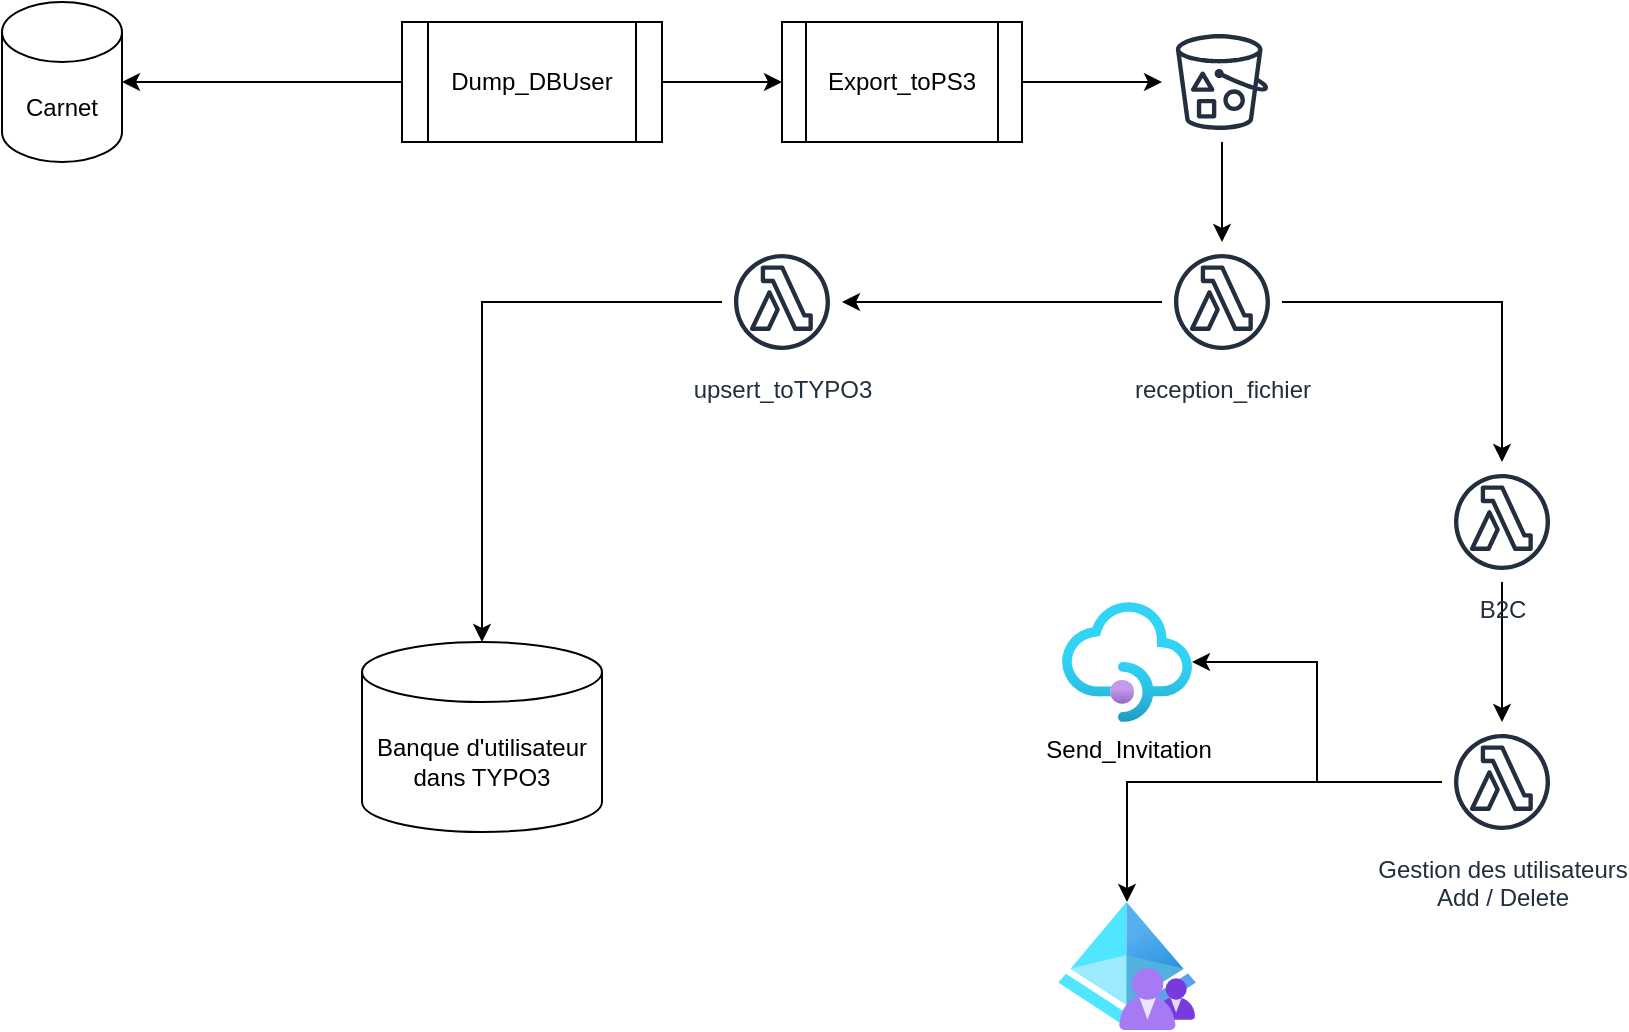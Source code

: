 <mxfile version="20.8.19" type="github">
  <diagram id="R2lEEEUBdFMjLlhIrx00" name="Page-1">
    <mxGraphModel dx="1116" dy="672" grid="1" gridSize="10" guides="1" tooltips="1" connect="1" arrows="1" fold="1" page="1" pageScale="1" pageWidth="1920" pageHeight="1200" math="0" shadow="0" extFonts="Permanent Marker^https://fonts.googleapis.com/css?family=Permanent+Marker">
      <root>
        <mxCell id="0" />
        <mxCell id="1" parent="0" />
        <mxCell id="iLgiMvblA5DvUx3lvZ_4-7" style="edgeStyle=orthogonalEdgeStyle;rounded=0;orthogonalLoop=1;jettySize=auto;html=1;exitX=1;exitY=0.5;exitDx=0;exitDy=0;entryX=0;entryY=0.5;entryDx=0;entryDy=0;" parent="1" source="iLgiMvblA5DvUx3lvZ_4-1" target="iLgiMvblA5DvUx3lvZ_4-6" edge="1">
          <mxGeometry relative="1" as="geometry" />
        </mxCell>
        <mxCell id="SUGkXEekoPnmJrS5PThl-1" style="edgeStyle=orthogonalEdgeStyle;rounded=0;orthogonalLoop=1;jettySize=auto;html=1;entryX=1;entryY=0.5;entryDx=0;entryDy=0;entryPerimeter=0;" edge="1" parent="1" source="iLgiMvblA5DvUx3lvZ_4-1" target="HARET__QXZ1MECPuZWQb-1">
          <mxGeometry relative="1" as="geometry" />
        </mxCell>
        <mxCell id="iLgiMvblA5DvUx3lvZ_4-1" value="Dump_DBUser" style="shape=process;whiteSpace=wrap;html=1;backgroundOutline=1;" parent="1" vertex="1">
          <mxGeometry x="490" y="60" width="130" height="60" as="geometry" />
        </mxCell>
        <mxCell id="iLgiMvblA5DvUx3lvZ_4-2" value="Banque d&#39;utilisateur dans TYPO3" style="shape=cylinder3;whiteSpace=wrap;html=1;boundedLbl=1;backgroundOutline=1;size=15;" parent="1" vertex="1">
          <mxGeometry x="470" y="370" width="120" height="95" as="geometry" />
        </mxCell>
        <mxCell id="iLgiMvblA5DvUx3lvZ_4-5" style="edgeStyle=orthogonalEdgeStyle;rounded=0;orthogonalLoop=1;jettySize=auto;html=1;" parent="1" source="uYdY4YWxqWpNCqteB0tR-7" target="iLgiMvblA5DvUx3lvZ_4-2" edge="1">
          <mxGeometry relative="1" as="geometry">
            <mxPoint x="370" y="435" as="sourcePoint" />
          </mxGeometry>
        </mxCell>
        <mxCell id="iLgiMvblA5DvUx3lvZ_4-10" style="edgeStyle=orthogonalEdgeStyle;rounded=0;orthogonalLoop=1;jettySize=auto;html=1;exitX=1;exitY=0.5;exitDx=0;exitDy=0;" parent="1" source="iLgiMvblA5DvUx3lvZ_4-6" edge="1">
          <mxGeometry relative="1" as="geometry">
            <mxPoint x="870" y="90" as="targetPoint" />
          </mxGeometry>
        </mxCell>
        <mxCell id="iLgiMvblA5DvUx3lvZ_4-6" value="Export_toPS3" style="shape=process;whiteSpace=wrap;html=1;backgroundOutline=1;" parent="1" vertex="1">
          <mxGeometry x="680" y="60" width="120" height="60" as="geometry" />
        </mxCell>
        <mxCell id="HARET__QXZ1MECPuZWQb-1" value="Carnet" style="shape=cylinder3;whiteSpace=wrap;html=1;boundedLbl=1;backgroundOutline=1;size=15;" parent="1" vertex="1">
          <mxGeometry x="290" y="50" width="60" height="80" as="geometry" />
        </mxCell>
        <mxCell id="uYdY4YWxqWpNCqteB0tR-4" style="edgeStyle=orthogonalEdgeStyle;rounded=0;orthogonalLoop=1;jettySize=auto;html=1;" parent="1" source="uYdY4YWxqWpNCqteB0tR-1" target="uYdY4YWxqWpNCqteB0tR-2" edge="1">
          <mxGeometry relative="1" as="geometry" />
        </mxCell>
        <mxCell id="uYdY4YWxqWpNCqteB0tR-1" value="" style="sketch=0;outlineConnect=0;fontColor=#232F3E;gradientColor=none;strokeColor=#232F3E;fillColor=#ffffff;dashed=0;verticalLabelPosition=bottom;verticalAlign=top;align=center;html=1;fontSize=12;fontStyle=0;aspect=fixed;shape=mxgraph.aws4.resourceIcon;resIcon=mxgraph.aws4.bucket_with_objects;" parent="1" vertex="1">
          <mxGeometry x="870" y="60" width="60" height="60" as="geometry" />
        </mxCell>
        <mxCell id="uYdY4YWxqWpNCqteB0tR-9" value="" style="edgeStyle=orthogonalEdgeStyle;rounded=0;orthogonalLoop=1;jettySize=auto;html=1;" parent="1" source="uYdY4YWxqWpNCqteB0tR-2" target="uYdY4YWxqWpNCqteB0tR-8" edge="1">
          <mxGeometry relative="1" as="geometry" />
        </mxCell>
        <mxCell id="uYdY4YWxqWpNCqteB0tR-10" style="edgeStyle=orthogonalEdgeStyle;rounded=0;orthogonalLoop=1;jettySize=auto;html=1;" parent="1" source="uYdY4YWxqWpNCqteB0tR-2" target="uYdY4YWxqWpNCqteB0tR-7" edge="1">
          <mxGeometry relative="1" as="geometry" />
        </mxCell>
        <mxCell id="uYdY4YWxqWpNCqteB0tR-2" value="reception_fichier" style="sketch=0;outlineConnect=0;fontColor=#232F3E;gradientColor=none;strokeColor=#232F3E;fillColor=#ffffff;dashed=0;verticalLabelPosition=bottom;verticalAlign=top;align=center;html=1;fontSize=12;fontStyle=0;aspect=fixed;shape=mxgraph.aws4.resourceIcon;resIcon=mxgraph.aws4.lambda_function;" parent="1" vertex="1">
          <mxGeometry x="870" y="170" width="60" height="60" as="geometry" />
        </mxCell>
        <mxCell id="uYdY4YWxqWpNCqteB0tR-7" value="upsert_toTYPO3" style="sketch=0;outlineConnect=0;fontColor=#232F3E;gradientColor=none;strokeColor=#232F3E;fillColor=#ffffff;dashed=0;verticalLabelPosition=bottom;verticalAlign=top;align=center;html=1;fontSize=12;fontStyle=0;aspect=fixed;shape=mxgraph.aws4.resourceIcon;resIcon=mxgraph.aws4.lambda_function;" parent="1" vertex="1">
          <mxGeometry x="650" y="170" width="60" height="60" as="geometry" />
        </mxCell>
        <mxCell id="uYdY4YWxqWpNCqteB0tR-13" value="" style="edgeStyle=orthogonalEdgeStyle;rounded=0;orthogonalLoop=1;jettySize=auto;html=1;" parent="1" source="uYdY4YWxqWpNCqteB0tR-8" target="uYdY4YWxqWpNCqteB0tR-19" edge="1">
          <mxGeometry relative="1" as="geometry">
            <mxPoint x="1040" y="410" as="targetPoint" />
          </mxGeometry>
        </mxCell>
        <mxCell id="uYdY4YWxqWpNCqteB0tR-8" value="B2C" style="sketch=0;outlineConnect=0;fontColor=#232F3E;gradientColor=none;strokeColor=#232F3E;fillColor=#ffffff;dashed=0;verticalLabelPosition=bottom;verticalAlign=top;align=center;html=1;fontSize=12;fontStyle=0;aspect=fixed;shape=mxgraph.aws4.resourceIcon;resIcon=mxgraph.aws4.lambda_function;" parent="1" vertex="1">
          <mxGeometry x="1010" y="280" width="60" height="60" as="geometry" />
        </mxCell>
        <mxCell id="uYdY4YWxqWpNCqteB0tR-25" style="edgeStyle=orthogonalEdgeStyle;rounded=0;orthogonalLoop=1;jettySize=auto;html=1;" parent="1" source="uYdY4YWxqWpNCqteB0tR-19" target="uYdY4YWxqWpNCqteB0tR-21" edge="1">
          <mxGeometry relative="1" as="geometry" />
        </mxCell>
        <mxCell id="uYdY4YWxqWpNCqteB0tR-26" style="edgeStyle=orthogonalEdgeStyle;rounded=0;orthogonalLoop=1;jettySize=auto;html=1;" parent="1" source="uYdY4YWxqWpNCqteB0tR-19" target="uYdY4YWxqWpNCqteB0tR-23" edge="1">
          <mxGeometry relative="1" as="geometry" />
        </mxCell>
        <mxCell id="uYdY4YWxqWpNCqteB0tR-19" value="Gestion des utilisateurs&lt;br&gt;Add / Delete" style="sketch=0;outlineConnect=0;fontColor=#232F3E;gradientColor=none;strokeColor=#232F3E;fillColor=#ffffff;dashed=0;verticalLabelPosition=bottom;verticalAlign=top;align=center;html=1;fontSize=12;fontStyle=0;aspect=fixed;shape=mxgraph.aws4.resourceIcon;resIcon=mxgraph.aws4.lambda_function;" parent="1" vertex="1">
          <mxGeometry x="1010" y="410" width="60" height="60" as="geometry" />
        </mxCell>
        <mxCell id="uYdY4YWxqWpNCqteB0tR-21" value="Send_Invitation" style="aspect=fixed;html=1;points=[];align=center;image;fontSize=12;image=img/lib/azure2/integration/API_Management_Services.svg;" parent="1" vertex="1">
          <mxGeometry x="820" y="350" width="65" height="60" as="geometry" />
        </mxCell>
        <mxCell id="uYdY4YWxqWpNCqteB0tR-23" value="" style="aspect=fixed;html=1;points=[];align=center;image;fontSize=12;image=img/lib/azure2/identity/Azure_AD_B2C.svg;" parent="1" vertex="1">
          <mxGeometry x="818" y="500" width="69" height="64" as="geometry" />
        </mxCell>
      </root>
    </mxGraphModel>
  </diagram>
</mxfile>
